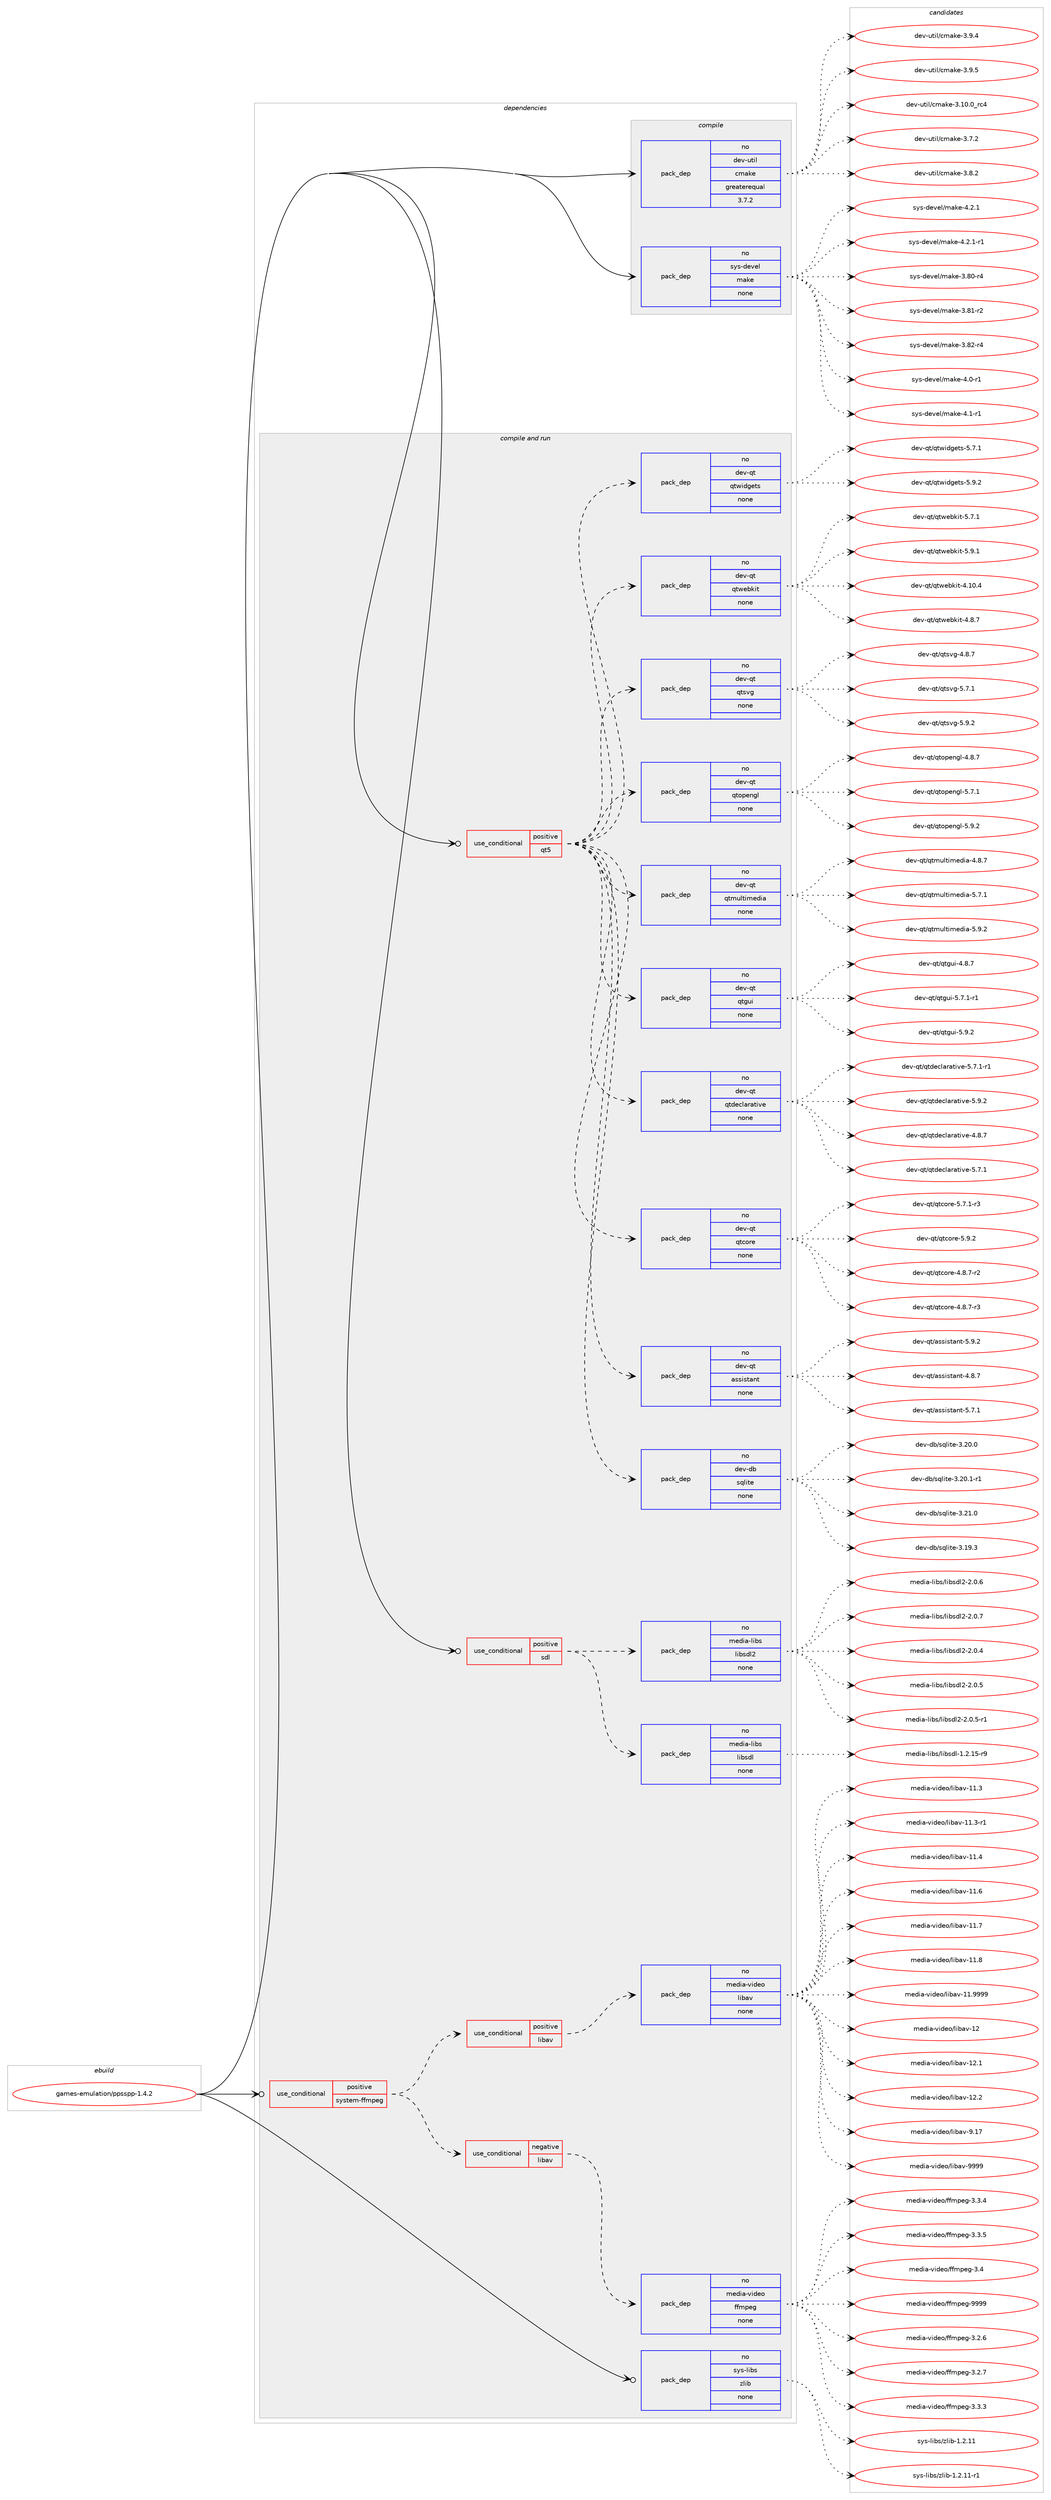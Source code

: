digraph prolog {

# *************
# Graph options
# *************

newrank=true;
concentrate=true;
compound=true;
graph [rankdir=LR,fontname=Helvetica,fontsize=10,ranksep=1.5];#, ranksep=2.5, nodesep=0.2];
edge  [arrowhead=vee];
node  [fontname=Helvetica,fontsize=10];

# **********
# The ebuild
# **********

subgraph cluster_leftcol {
color=gray;
rank=same;
label=<<i>ebuild</i>>;
id [label="games-emulation/ppsspp-1.4.2", color=red, width=4, href="../games-emulation/ppsspp-1.4.2.svg"];
}

# ****************
# The dependencies
# ****************

subgraph cluster_midcol {
color=gray;
label=<<i>dependencies</i>>;
subgraph cluster_compile {
fillcolor="#eeeeee";
style=filled;
label=<<i>compile</i>>;
subgraph pack212518 {
dependency297058 [label=<<TABLE BORDER="0" CELLBORDER="1" CELLSPACING="0" CELLPADDING="4" WIDTH="220"><TR><TD ROWSPAN="6" CELLPADDING="30">pack_dep</TD></TR><TR><TD WIDTH="110">no</TD></TR><TR><TD>dev-util</TD></TR><TR><TD>cmake</TD></TR><TR><TD>greaterequal</TD></TR><TR><TD>3.7.2</TD></TR></TABLE>>, shape=none, color=blue];
}
id:e -> dependency297058:w [weight=20,style="solid",arrowhead="vee"];
subgraph pack212519 {
dependency297059 [label=<<TABLE BORDER="0" CELLBORDER="1" CELLSPACING="0" CELLPADDING="4" WIDTH="220"><TR><TD ROWSPAN="6" CELLPADDING="30">pack_dep</TD></TR><TR><TD WIDTH="110">no</TD></TR><TR><TD>sys-devel</TD></TR><TR><TD>make</TD></TR><TR><TD>none</TD></TR><TR><TD></TD></TR></TABLE>>, shape=none, color=blue];
}
id:e -> dependency297059:w [weight=20,style="solid",arrowhead="vee"];
}
subgraph cluster_compileandrun {
fillcolor="#eeeeee";
style=filled;
label=<<i>compile and run</i>>;
subgraph cond80066 {
dependency297060 [label=<<TABLE BORDER="0" CELLBORDER="1" CELLSPACING="0" CELLPADDING="4"><TR><TD ROWSPAN="3" CELLPADDING="10">use_conditional</TD></TR><TR><TD>positive</TD></TR><TR><TD>qt5</TD></TR></TABLE>>, shape=none, color=red];
subgraph pack212520 {
dependency297061 [label=<<TABLE BORDER="0" CELLBORDER="1" CELLSPACING="0" CELLPADDING="4" WIDTH="220"><TR><TD ROWSPAN="6" CELLPADDING="30">pack_dep</TD></TR><TR><TD WIDTH="110">no</TD></TR><TR><TD>dev-db</TD></TR><TR><TD>sqlite</TD></TR><TR><TD>none</TD></TR><TR><TD></TD></TR></TABLE>>, shape=none, color=blue];
}
dependency297060:e -> dependency297061:w [weight=20,style="dashed",arrowhead="vee"];
subgraph pack212521 {
dependency297062 [label=<<TABLE BORDER="0" CELLBORDER="1" CELLSPACING="0" CELLPADDING="4" WIDTH="220"><TR><TD ROWSPAN="6" CELLPADDING="30">pack_dep</TD></TR><TR><TD WIDTH="110">no</TD></TR><TR><TD>dev-qt</TD></TR><TR><TD>assistant</TD></TR><TR><TD>none</TD></TR><TR><TD></TD></TR></TABLE>>, shape=none, color=blue];
}
dependency297060:e -> dependency297062:w [weight=20,style="dashed",arrowhead="vee"];
subgraph pack212522 {
dependency297063 [label=<<TABLE BORDER="0" CELLBORDER="1" CELLSPACING="0" CELLPADDING="4" WIDTH="220"><TR><TD ROWSPAN="6" CELLPADDING="30">pack_dep</TD></TR><TR><TD WIDTH="110">no</TD></TR><TR><TD>dev-qt</TD></TR><TR><TD>qtcore</TD></TR><TR><TD>none</TD></TR><TR><TD></TD></TR></TABLE>>, shape=none, color=blue];
}
dependency297060:e -> dependency297063:w [weight=20,style="dashed",arrowhead="vee"];
subgraph pack212523 {
dependency297064 [label=<<TABLE BORDER="0" CELLBORDER="1" CELLSPACING="0" CELLPADDING="4" WIDTH="220"><TR><TD ROWSPAN="6" CELLPADDING="30">pack_dep</TD></TR><TR><TD WIDTH="110">no</TD></TR><TR><TD>dev-qt</TD></TR><TR><TD>qtdeclarative</TD></TR><TR><TD>none</TD></TR><TR><TD></TD></TR></TABLE>>, shape=none, color=blue];
}
dependency297060:e -> dependency297064:w [weight=20,style="dashed",arrowhead="vee"];
subgraph pack212524 {
dependency297065 [label=<<TABLE BORDER="0" CELLBORDER="1" CELLSPACING="0" CELLPADDING="4" WIDTH="220"><TR><TD ROWSPAN="6" CELLPADDING="30">pack_dep</TD></TR><TR><TD WIDTH="110">no</TD></TR><TR><TD>dev-qt</TD></TR><TR><TD>qtgui</TD></TR><TR><TD>none</TD></TR><TR><TD></TD></TR></TABLE>>, shape=none, color=blue];
}
dependency297060:e -> dependency297065:w [weight=20,style="dashed",arrowhead="vee"];
subgraph pack212525 {
dependency297066 [label=<<TABLE BORDER="0" CELLBORDER="1" CELLSPACING="0" CELLPADDING="4" WIDTH="220"><TR><TD ROWSPAN="6" CELLPADDING="30">pack_dep</TD></TR><TR><TD WIDTH="110">no</TD></TR><TR><TD>dev-qt</TD></TR><TR><TD>qtmultimedia</TD></TR><TR><TD>none</TD></TR><TR><TD></TD></TR></TABLE>>, shape=none, color=blue];
}
dependency297060:e -> dependency297066:w [weight=20,style="dashed",arrowhead="vee"];
subgraph pack212526 {
dependency297067 [label=<<TABLE BORDER="0" CELLBORDER="1" CELLSPACING="0" CELLPADDING="4" WIDTH="220"><TR><TD ROWSPAN="6" CELLPADDING="30">pack_dep</TD></TR><TR><TD WIDTH="110">no</TD></TR><TR><TD>dev-qt</TD></TR><TR><TD>qtopengl</TD></TR><TR><TD>none</TD></TR><TR><TD></TD></TR></TABLE>>, shape=none, color=blue];
}
dependency297060:e -> dependency297067:w [weight=20,style="dashed",arrowhead="vee"];
subgraph pack212527 {
dependency297068 [label=<<TABLE BORDER="0" CELLBORDER="1" CELLSPACING="0" CELLPADDING="4" WIDTH="220"><TR><TD ROWSPAN="6" CELLPADDING="30">pack_dep</TD></TR><TR><TD WIDTH="110">no</TD></TR><TR><TD>dev-qt</TD></TR><TR><TD>qtsvg</TD></TR><TR><TD>none</TD></TR><TR><TD></TD></TR></TABLE>>, shape=none, color=blue];
}
dependency297060:e -> dependency297068:w [weight=20,style="dashed",arrowhead="vee"];
subgraph pack212528 {
dependency297069 [label=<<TABLE BORDER="0" CELLBORDER="1" CELLSPACING="0" CELLPADDING="4" WIDTH="220"><TR><TD ROWSPAN="6" CELLPADDING="30">pack_dep</TD></TR><TR><TD WIDTH="110">no</TD></TR><TR><TD>dev-qt</TD></TR><TR><TD>qtwebkit</TD></TR><TR><TD>none</TD></TR><TR><TD></TD></TR></TABLE>>, shape=none, color=blue];
}
dependency297060:e -> dependency297069:w [weight=20,style="dashed",arrowhead="vee"];
subgraph pack212529 {
dependency297070 [label=<<TABLE BORDER="0" CELLBORDER="1" CELLSPACING="0" CELLPADDING="4" WIDTH="220"><TR><TD ROWSPAN="6" CELLPADDING="30">pack_dep</TD></TR><TR><TD WIDTH="110">no</TD></TR><TR><TD>dev-qt</TD></TR><TR><TD>qtwidgets</TD></TR><TR><TD>none</TD></TR><TR><TD></TD></TR></TABLE>>, shape=none, color=blue];
}
dependency297060:e -> dependency297070:w [weight=20,style="dashed",arrowhead="vee"];
}
id:e -> dependency297060:w [weight=20,style="solid",arrowhead="odotvee"];
subgraph cond80067 {
dependency297071 [label=<<TABLE BORDER="0" CELLBORDER="1" CELLSPACING="0" CELLPADDING="4"><TR><TD ROWSPAN="3" CELLPADDING="10">use_conditional</TD></TR><TR><TD>positive</TD></TR><TR><TD>sdl</TD></TR></TABLE>>, shape=none, color=red];
subgraph pack212530 {
dependency297072 [label=<<TABLE BORDER="0" CELLBORDER="1" CELLSPACING="0" CELLPADDING="4" WIDTH="220"><TR><TD ROWSPAN="6" CELLPADDING="30">pack_dep</TD></TR><TR><TD WIDTH="110">no</TD></TR><TR><TD>media-libs</TD></TR><TR><TD>libsdl</TD></TR><TR><TD>none</TD></TR><TR><TD></TD></TR></TABLE>>, shape=none, color=blue];
}
dependency297071:e -> dependency297072:w [weight=20,style="dashed",arrowhead="vee"];
subgraph pack212531 {
dependency297073 [label=<<TABLE BORDER="0" CELLBORDER="1" CELLSPACING="0" CELLPADDING="4" WIDTH="220"><TR><TD ROWSPAN="6" CELLPADDING="30">pack_dep</TD></TR><TR><TD WIDTH="110">no</TD></TR><TR><TD>media-libs</TD></TR><TR><TD>libsdl2</TD></TR><TR><TD>none</TD></TR><TR><TD></TD></TR></TABLE>>, shape=none, color=blue];
}
dependency297071:e -> dependency297073:w [weight=20,style="dashed",arrowhead="vee"];
}
id:e -> dependency297071:w [weight=20,style="solid",arrowhead="odotvee"];
subgraph cond80068 {
dependency297074 [label=<<TABLE BORDER="0" CELLBORDER="1" CELLSPACING="0" CELLPADDING="4"><TR><TD ROWSPAN="3" CELLPADDING="10">use_conditional</TD></TR><TR><TD>positive</TD></TR><TR><TD>system-ffmpeg</TD></TR></TABLE>>, shape=none, color=red];
subgraph cond80069 {
dependency297075 [label=<<TABLE BORDER="0" CELLBORDER="1" CELLSPACING="0" CELLPADDING="4"><TR><TD ROWSPAN="3" CELLPADDING="10">use_conditional</TD></TR><TR><TD>negative</TD></TR><TR><TD>libav</TD></TR></TABLE>>, shape=none, color=red];
subgraph pack212532 {
dependency297076 [label=<<TABLE BORDER="0" CELLBORDER="1" CELLSPACING="0" CELLPADDING="4" WIDTH="220"><TR><TD ROWSPAN="6" CELLPADDING="30">pack_dep</TD></TR><TR><TD WIDTH="110">no</TD></TR><TR><TD>media-video</TD></TR><TR><TD>ffmpeg</TD></TR><TR><TD>none</TD></TR><TR><TD></TD></TR></TABLE>>, shape=none, color=blue];
}
dependency297075:e -> dependency297076:w [weight=20,style="dashed",arrowhead="vee"];
}
dependency297074:e -> dependency297075:w [weight=20,style="dashed",arrowhead="vee"];
subgraph cond80070 {
dependency297077 [label=<<TABLE BORDER="0" CELLBORDER="1" CELLSPACING="0" CELLPADDING="4"><TR><TD ROWSPAN="3" CELLPADDING="10">use_conditional</TD></TR><TR><TD>positive</TD></TR><TR><TD>libav</TD></TR></TABLE>>, shape=none, color=red];
subgraph pack212533 {
dependency297078 [label=<<TABLE BORDER="0" CELLBORDER="1" CELLSPACING="0" CELLPADDING="4" WIDTH="220"><TR><TD ROWSPAN="6" CELLPADDING="30">pack_dep</TD></TR><TR><TD WIDTH="110">no</TD></TR><TR><TD>media-video</TD></TR><TR><TD>libav</TD></TR><TR><TD>none</TD></TR><TR><TD></TD></TR></TABLE>>, shape=none, color=blue];
}
dependency297077:e -> dependency297078:w [weight=20,style="dashed",arrowhead="vee"];
}
dependency297074:e -> dependency297077:w [weight=20,style="dashed",arrowhead="vee"];
}
id:e -> dependency297074:w [weight=20,style="solid",arrowhead="odotvee"];
subgraph pack212534 {
dependency297079 [label=<<TABLE BORDER="0" CELLBORDER="1" CELLSPACING="0" CELLPADDING="4" WIDTH="220"><TR><TD ROWSPAN="6" CELLPADDING="30">pack_dep</TD></TR><TR><TD WIDTH="110">no</TD></TR><TR><TD>sys-libs</TD></TR><TR><TD>zlib</TD></TR><TR><TD>none</TD></TR><TR><TD></TD></TR></TABLE>>, shape=none, color=blue];
}
id:e -> dependency297079:w [weight=20,style="solid",arrowhead="odotvee"];
}
subgraph cluster_run {
fillcolor="#eeeeee";
style=filled;
label=<<i>run</i>>;
}
}

# **************
# The candidates
# **************

subgraph cluster_choices {
rank=same;
color=gray;
label=<<i>candidates</i>>;

subgraph choice212518 {
color=black;
nodesep=1;
choice1001011184511711610510847991099710710145514649484648951149952 [label="dev-util/cmake-3.10.0_rc4", color=red, width=4,href="../dev-util/cmake-3.10.0_rc4.svg"];
choice10010111845117116105108479910997107101455146554650 [label="dev-util/cmake-3.7.2", color=red, width=4,href="../dev-util/cmake-3.7.2.svg"];
choice10010111845117116105108479910997107101455146564650 [label="dev-util/cmake-3.8.2", color=red, width=4,href="../dev-util/cmake-3.8.2.svg"];
choice10010111845117116105108479910997107101455146574652 [label="dev-util/cmake-3.9.4", color=red, width=4,href="../dev-util/cmake-3.9.4.svg"];
choice10010111845117116105108479910997107101455146574653 [label="dev-util/cmake-3.9.5", color=red, width=4,href="../dev-util/cmake-3.9.5.svg"];
dependency297058:e -> choice1001011184511711610510847991099710710145514649484648951149952:w [style=dotted,weight="100"];
dependency297058:e -> choice10010111845117116105108479910997107101455146554650:w [style=dotted,weight="100"];
dependency297058:e -> choice10010111845117116105108479910997107101455146564650:w [style=dotted,weight="100"];
dependency297058:e -> choice10010111845117116105108479910997107101455146574652:w [style=dotted,weight="100"];
dependency297058:e -> choice10010111845117116105108479910997107101455146574653:w [style=dotted,weight="100"];
}
subgraph choice212519 {
color=black;
nodesep=1;
choice11512111545100101118101108471099710710145514656484511452 [label="sys-devel/make-3.80-r4", color=red, width=4,href="../sys-devel/make-3.80-r4.svg"];
choice11512111545100101118101108471099710710145514656494511450 [label="sys-devel/make-3.81-r2", color=red, width=4,href="../sys-devel/make-3.81-r2.svg"];
choice11512111545100101118101108471099710710145514656504511452 [label="sys-devel/make-3.82-r4", color=red, width=4,href="../sys-devel/make-3.82-r4.svg"];
choice115121115451001011181011084710997107101455246484511449 [label="sys-devel/make-4.0-r1", color=red, width=4,href="../sys-devel/make-4.0-r1.svg"];
choice115121115451001011181011084710997107101455246494511449 [label="sys-devel/make-4.1-r1", color=red, width=4,href="../sys-devel/make-4.1-r1.svg"];
choice115121115451001011181011084710997107101455246504649 [label="sys-devel/make-4.2.1", color=red, width=4,href="../sys-devel/make-4.2.1.svg"];
choice1151211154510010111810110847109971071014552465046494511449 [label="sys-devel/make-4.2.1-r1", color=red, width=4,href="../sys-devel/make-4.2.1-r1.svg"];
dependency297059:e -> choice11512111545100101118101108471099710710145514656484511452:w [style=dotted,weight="100"];
dependency297059:e -> choice11512111545100101118101108471099710710145514656494511450:w [style=dotted,weight="100"];
dependency297059:e -> choice11512111545100101118101108471099710710145514656504511452:w [style=dotted,weight="100"];
dependency297059:e -> choice115121115451001011181011084710997107101455246484511449:w [style=dotted,weight="100"];
dependency297059:e -> choice115121115451001011181011084710997107101455246494511449:w [style=dotted,weight="100"];
dependency297059:e -> choice115121115451001011181011084710997107101455246504649:w [style=dotted,weight="100"];
dependency297059:e -> choice1151211154510010111810110847109971071014552465046494511449:w [style=dotted,weight="100"];
}
subgraph choice212520 {
color=black;
nodesep=1;
choice10010111845100984711511310810511610145514649574651 [label="dev-db/sqlite-3.19.3", color=red, width=4,href="../dev-db/sqlite-3.19.3.svg"];
choice10010111845100984711511310810511610145514650484648 [label="dev-db/sqlite-3.20.0", color=red, width=4,href="../dev-db/sqlite-3.20.0.svg"];
choice100101118451009847115113108105116101455146504846494511449 [label="dev-db/sqlite-3.20.1-r1", color=red, width=4,href="../dev-db/sqlite-3.20.1-r1.svg"];
choice10010111845100984711511310810511610145514650494648 [label="dev-db/sqlite-3.21.0", color=red, width=4,href="../dev-db/sqlite-3.21.0.svg"];
dependency297061:e -> choice10010111845100984711511310810511610145514649574651:w [style=dotted,weight="100"];
dependency297061:e -> choice10010111845100984711511310810511610145514650484648:w [style=dotted,weight="100"];
dependency297061:e -> choice100101118451009847115113108105116101455146504846494511449:w [style=dotted,weight="100"];
dependency297061:e -> choice10010111845100984711511310810511610145514650494648:w [style=dotted,weight="100"];
}
subgraph choice212521 {
color=black;
nodesep=1;
choice10010111845113116479711511510511511697110116455246564655 [label="dev-qt/assistant-4.8.7", color=red, width=4,href="../dev-qt/assistant-4.8.7.svg"];
choice10010111845113116479711511510511511697110116455346554649 [label="dev-qt/assistant-5.7.1", color=red, width=4,href="../dev-qt/assistant-5.7.1.svg"];
choice10010111845113116479711511510511511697110116455346574650 [label="dev-qt/assistant-5.9.2", color=red, width=4,href="../dev-qt/assistant-5.9.2.svg"];
dependency297062:e -> choice10010111845113116479711511510511511697110116455246564655:w [style=dotted,weight="100"];
dependency297062:e -> choice10010111845113116479711511510511511697110116455346554649:w [style=dotted,weight="100"];
dependency297062:e -> choice10010111845113116479711511510511511697110116455346574650:w [style=dotted,weight="100"];
}
subgraph choice212522 {
color=black;
nodesep=1;
choice1001011184511311647113116991111141014552465646554511450 [label="dev-qt/qtcore-4.8.7-r2", color=red, width=4,href="../dev-qt/qtcore-4.8.7-r2.svg"];
choice1001011184511311647113116991111141014552465646554511451 [label="dev-qt/qtcore-4.8.7-r3", color=red, width=4,href="../dev-qt/qtcore-4.8.7-r3.svg"];
choice1001011184511311647113116991111141014553465546494511451 [label="dev-qt/qtcore-5.7.1-r3", color=red, width=4,href="../dev-qt/qtcore-5.7.1-r3.svg"];
choice100101118451131164711311699111114101455346574650 [label="dev-qt/qtcore-5.9.2", color=red, width=4,href="../dev-qt/qtcore-5.9.2.svg"];
dependency297063:e -> choice1001011184511311647113116991111141014552465646554511450:w [style=dotted,weight="100"];
dependency297063:e -> choice1001011184511311647113116991111141014552465646554511451:w [style=dotted,weight="100"];
dependency297063:e -> choice1001011184511311647113116991111141014553465546494511451:w [style=dotted,weight="100"];
dependency297063:e -> choice100101118451131164711311699111114101455346574650:w [style=dotted,weight="100"];
}
subgraph choice212523 {
color=black;
nodesep=1;
choice1001011184511311647113116100101991089711497116105118101455246564655 [label="dev-qt/qtdeclarative-4.8.7", color=red, width=4,href="../dev-qt/qtdeclarative-4.8.7.svg"];
choice1001011184511311647113116100101991089711497116105118101455346554649 [label="dev-qt/qtdeclarative-5.7.1", color=red, width=4,href="../dev-qt/qtdeclarative-5.7.1.svg"];
choice10010111845113116471131161001019910897114971161051181014553465546494511449 [label="dev-qt/qtdeclarative-5.7.1-r1", color=red, width=4,href="../dev-qt/qtdeclarative-5.7.1-r1.svg"];
choice1001011184511311647113116100101991089711497116105118101455346574650 [label="dev-qt/qtdeclarative-5.9.2", color=red, width=4,href="../dev-qt/qtdeclarative-5.9.2.svg"];
dependency297064:e -> choice1001011184511311647113116100101991089711497116105118101455246564655:w [style=dotted,weight="100"];
dependency297064:e -> choice1001011184511311647113116100101991089711497116105118101455346554649:w [style=dotted,weight="100"];
dependency297064:e -> choice10010111845113116471131161001019910897114971161051181014553465546494511449:w [style=dotted,weight="100"];
dependency297064:e -> choice1001011184511311647113116100101991089711497116105118101455346574650:w [style=dotted,weight="100"];
}
subgraph choice212524 {
color=black;
nodesep=1;
choice1001011184511311647113116103117105455246564655 [label="dev-qt/qtgui-4.8.7", color=red, width=4,href="../dev-qt/qtgui-4.8.7.svg"];
choice10010111845113116471131161031171054553465546494511449 [label="dev-qt/qtgui-5.7.1-r1", color=red, width=4,href="../dev-qt/qtgui-5.7.1-r1.svg"];
choice1001011184511311647113116103117105455346574650 [label="dev-qt/qtgui-5.9.2", color=red, width=4,href="../dev-qt/qtgui-5.9.2.svg"];
dependency297065:e -> choice1001011184511311647113116103117105455246564655:w [style=dotted,weight="100"];
dependency297065:e -> choice10010111845113116471131161031171054553465546494511449:w [style=dotted,weight="100"];
dependency297065:e -> choice1001011184511311647113116103117105455346574650:w [style=dotted,weight="100"];
}
subgraph choice212525 {
color=black;
nodesep=1;
choice100101118451131164711311610911710811610510910110010597455246564655 [label="dev-qt/qtmultimedia-4.8.7", color=red, width=4,href="../dev-qt/qtmultimedia-4.8.7.svg"];
choice100101118451131164711311610911710811610510910110010597455346554649 [label="dev-qt/qtmultimedia-5.7.1", color=red, width=4,href="../dev-qt/qtmultimedia-5.7.1.svg"];
choice100101118451131164711311610911710811610510910110010597455346574650 [label="dev-qt/qtmultimedia-5.9.2", color=red, width=4,href="../dev-qt/qtmultimedia-5.9.2.svg"];
dependency297066:e -> choice100101118451131164711311610911710811610510910110010597455246564655:w [style=dotted,weight="100"];
dependency297066:e -> choice100101118451131164711311610911710811610510910110010597455346554649:w [style=dotted,weight="100"];
dependency297066:e -> choice100101118451131164711311610911710811610510910110010597455346574650:w [style=dotted,weight="100"];
}
subgraph choice212526 {
color=black;
nodesep=1;
choice1001011184511311647113116111112101110103108455246564655 [label="dev-qt/qtopengl-4.8.7", color=red, width=4,href="../dev-qt/qtopengl-4.8.7.svg"];
choice1001011184511311647113116111112101110103108455346554649 [label="dev-qt/qtopengl-5.7.1", color=red, width=4,href="../dev-qt/qtopengl-5.7.1.svg"];
choice1001011184511311647113116111112101110103108455346574650 [label="dev-qt/qtopengl-5.9.2", color=red, width=4,href="../dev-qt/qtopengl-5.9.2.svg"];
dependency297067:e -> choice1001011184511311647113116111112101110103108455246564655:w [style=dotted,weight="100"];
dependency297067:e -> choice1001011184511311647113116111112101110103108455346554649:w [style=dotted,weight="100"];
dependency297067:e -> choice1001011184511311647113116111112101110103108455346574650:w [style=dotted,weight="100"];
}
subgraph choice212527 {
color=black;
nodesep=1;
choice1001011184511311647113116115118103455246564655 [label="dev-qt/qtsvg-4.8.7", color=red, width=4,href="../dev-qt/qtsvg-4.8.7.svg"];
choice1001011184511311647113116115118103455346554649 [label="dev-qt/qtsvg-5.7.1", color=red, width=4,href="../dev-qt/qtsvg-5.7.1.svg"];
choice1001011184511311647113116115118103455346574650 [label="dev-qt/qtsvg-5.9.2", color=red, width=4,href="../dev-qt/qtsvg-5.9.2.svg"];
dependency297068:e -> choice1001011184511311647113116115118103455246564655:w [style=dotted,weight="100"];
dependency297068:e -> choice1001011184511311647113116115118103455346554649:w [style=dotted,weight="100"];
dependency297068:e -> choice1001011184511311647113116115118103455346574650:w [style=dotted,weight="100"];
}
subgraph choice212528 {
color=black;
nodesep=1;
choice10010111845113116471131161191019810710511645524649484652 [label="dev-qt/qtwebkit-4.10.4", color=red, width=4,href="../dev-qt/qtwebkit-4.10.4.svg"];
choice100101118451131164711311611910198107105116455246564655 [label="dev-qt/qtwebkit-4.8.7", color=red, width=4,href="../dev-qt/qtwebkit-4.8.7.svg"];
choice100101118451131164711311611910198107105116455346554649 [label="dev-qt/qtwebkit-5.7.1", color=red, width=4,href="../dev-qt/qtwebkit-5.7.1.svg"];
choice100101118451131164711311611910198107105116455346574649 [label="dev-qt/qtwebkit-5.9.1", color=red, width=4,href="../dev-qt/qtwebkit-5.9.1.svg"];
dependency297069:e -> choice10010111845113116471131161191019810710511645524649484652:w [style=dotted,weight="100"];
dependency297069:e -> choice100101118451131164711311611910198107105116455246564655:w [style=dotted,weight="100"];
dependency297069:e -> choice100101118451131164711311611910198107105116455346554649:w [style=dotted,weight="100"];
dependency297069:e -> choice100101118451131164711311611910198107105116455346574649:w [style=dotted,weight="100"];
}
subgraph choice212529 {
color=black;
nodesep=1;
choice1001011184511311647113116119105100103101116115455346554649 [label="dev-qt/qtwidgets-5.7.1", color=red, width=4,href="../dev-qt/qtwidgets-5.7.1.svg"];
choice1001011184511311647113116119105100103101116115455346574650 [label="dev-qt/qtwidgets-5.9.2", color=red, width=4,href="../dev-qt/qtwidgets-5.9.2.svg"];
dependency297070:e -> choice1001011184511311647113116119105100103101116115455346554649:w [style=dotted,weight="100"];
dependency297070:e -> choice1001011184511311647113116119105100103101116115455346574650:w [style=dotted,weight="100"];
}
subgraph choice212530 {
color=black;
nodesep=1;
choice1091011001059745108105981154710810598115100108454946504649534511457 [label="media-libs/libsdl-1.2.15-r9", color=red, width=4,href="../media-libs/libsdl-1.2.15-r9.svg"];
dependency297072:e -> choice1091011001059745108105981154710810598115100108454946504649534511457:w [style=dotted,weight="100"];
}
subgraph choice212531 {
color=black;
nodesep=1;
choice109101100105974510810598115471081059811510010850455046484652 [label="media-libs/libsdl2-2.0.4", color=red, width=4,href="../media-libs/libsdl2-2.0.4.svg"];
choice109101100105974510810598115471081059811510010850455046484653 [label="media-libs/libsdl2-2.0.5", color=red, width=4,href="../media-libs/libsdl2-2.0.5.svg"];
choice1091011001059745108105981154710810598115100108504550464846534511449 [label="media-libs/libsdl2-2.0.5-r1", color=red, width=4,href="../media-libs/libsdl2-2.0.5-r1.svg"];
choice109101100105974510810598115471081059811510010850455046484654 [label="media-libs/libsdl2-2.0.6", color=red, width=4,href="../media-libs/libsdl2-2.0.6.svg"];
choice109101100105974510810598115471081059811510010850455046484655 [label="media-libs/libsdl2-2.0.7", color=red, width=4,href="../media-libs/libsdl2-2.0.7.svg"];
dependency297073:e -> choice109101100105974510810598115471081059811510010850455046484652:w [style=dotted,weight="100"];
dependency297073:e -> choice109101100105974510810598115471081059811510010850455046484653:w [style=dotted,weight="100"];
dependency297073:e -> choice1091011001059745108105981154710810598115100108504550464846534511449:w [style=dotted,weight="100"];
dependency297073:e -> choice109101100105974510810598115471081059811510010850455046484654:w [style=dotted,weight="100"];
dependency297073:e -> choice109101100105974510810598115471081059811510010850455046484655:w [style=dotted,weight="100"];
}
subgraph choice212532 {
color=black;
nodesep=1;
choice109101100105974511810510010111147102102109112101103455146504654 [label="media-video/ffmpeg-3.2.6", color=red, width=4,href="../media-video/ffmpeg-3.2.6.svg"];
choice109101100105974511810510010111147102102109112101103455146504655 [label="media-video/ffmpeg-3.2.7", color=red, width=4,href="../media-video/ffmpeg-3.2.7.svg"];
choice109101100105974511810510010111147102102109112101103455146514651 [label="media-video/ffmpeg-3.3.3", color=red, width=4,href="../media-video/ffmpeg-3.3.3.svg"];
choice109101100105974511810510010111147102102109112101103455146514652 [label="media-video/ffmpeg-3.3.4", color=red, width=4,href="../media-video/ffmpeg-3.3.4.svg"];
choice109101100105974511810510010111147102102109112101103455146514653 [label="media-video/ffmpeg-3.3.5", color=red, width=4,href="../media-video/ffmpeg-3.3.5.svg"];
choice10910110010597451181051001011114710210210911210110345514652 [label="media-video/ffmpeg-3.4", color=red, width=4,href="../media-video/ffmpeg-3.4.svg"];
choice1091011001059745118105100101111471021021091121011034557575757 [label="media-video/ffmpeg-9999", color=red, width=4,href="../media-video/ffmpeg-9999.svg"];
dependency297076:e -> choice109101100105974511810510010111147102102109112101103455146504654:w [style=dotted,weight="100"];
dependency297076:e -> choice109101100105974511810510010111147102102109112101103455146504655:w [style=dotted,weight="100"];
dependency297076:e -> choice109101100105974511810510010111147102102109112101103455146514651:w [style=dotted,weight="100"];
dependency297076:e -> choice109101100105974511810510010111147102102109112101103455146514652:w [style=dotted,weight="100"];
dependency297076:e -> choice109101100105974511810510010111147102102109112101103455146514653:w [style=dotted,weight="100"];
dependency297076:e -> choice10910110010597451181051001011114710210210911210110345514652:w [style=dotted,weight="100"];
dependency297076:e -> choice1091011001059745118105100101111471021021091121011034557575757:w [style=dotted,weight="100"];
}
subgraph choice212533 {
color=black;
nodesep=1;
choice10910110010597451181051001011114710810598971184549494651 [label="media-video/libav-11.3", color=red, width=4,href="../media-video/libav-11.3.svg"];
choice109101100105974511810510010111147108105989711845494946514511449 [label="media-video/libav-11.3-r1", color=red, width=4,href="../media-video/libav-11.3-r1.svg"];
choice10910110010597451181051001011114710810598971184549494652 [label="media-video/libav-11.4", color=red, width=4,href="../media-video/libav-11.4.svg"];
choice10910110010597451181051001011114710810598971184549494654 [label="media-video/libav-11.6", color=red, width=4,href="../media-video/libav-11.6.svg"];
choice10910110010597451181051001011114710810598971184549494655 [label="media-video/libav-11.7", color=red, width=4,href="../media-video/libav-11.7.svg"];
choice10910110010597451181051001011114710810598971184549494656 [label="media-video/libav-11.8", color=red, width=4,href="../media-video/libav-11.8.svg"];
choice10910110010597451181051001011114710810598971184549494657575757 [label="media-video/libav-11.9999", color=red, width=4,href="../media-video/libav-11.9999.svg"];
choice1091011001059745118105100101111471081059897118454950 [label="media-video/libav-12", color=red, width=4,href="../media-video/libav-12.svg"];
choice10910110010597451181051001011114710810598971184549504649 [label="media-video/libav-12.1", color=red, width=4,href="../media-video/libav-12.1.svg"];
choice10910110010597451181051001011114710810598971184549504650 [label="media-video/libav-12.2", color=red, width=4,href="../media-video/libav-12.2.svg"];
choice10910110010597451181051001011114710810598971184557464955 [label="media-video/libav-9.17", color=red, width=4,href="../media-video/libav-9.17.svg"];
choice10910110010597451181051001011114710810598971184557575757 [label="media-video/libav-9999", color=red, width=4,href="../media-video/libav-9999.svg"];
dependency297078:e -> choice10910110010597451181051001011114710810598971184549494651:w [style=dotted,weight="100"];
dependency297078:e -> choice109101100105974511810510010111147108105989711845494946514511449:w [style=dotted,weight="100"];
dependency297078:e -> choice10910110010597451181051001011114710810598971184549494652:w [style=dotted,weight="100"];
dependency297078:e -> choice10910110010597451181051001011114710810598971184549494654:w [style=dotted,weight="100"];
dependency297078:e -> choice10910110010597451181051001011114710810598971184549494655:w [style=dotted,weight="100"];
dependency297078:e -> choice10910110010597451181051001011114710810598971184549494656:w [style=dotted,weight="100"];
dependency297078:e -> choice10910110010597451181051001011114710810598971184549494657575757:w [style=dotted,weight="100"];
dependency297078:e -> choice1091011001059745118105100101111471081059897118454950:w [style=dotted,weight="100"];
dependency297078:e -> choice10910110010597451181051001011114710810598971184549504649:w [style=dotted,weight="100"];
dependency297078:e -> choice10910110010597451181051001011114710810598971184549504650:w [style=dotted,weight="100"];
dependency297078:e -> choice10910110010597451181051001011114710810598971184557464955:w [style=dotted,weight="100"];
dependency297078:e -> choice10910110010597451181051001011114710810598971184557575757:w [style=dotted,weight="100"];
}
subgraph choice212534 {
color=black;
nodesep=1;
choice1151211154510810598115471221081059845494650464949 [label="sys-libs/zlib-1.2.11", color=red, width=4,href="../sys-libs/zlib-1.2.11.svg"];
choice11512111545108105981154712210810598454946504649494511449 [label="sys-libs/zlib-1.2.11-r1", color=red, width=4,href="../sys-libs/zlib-1.2.11-r1.svg"];
dependency297079:e -> choice1151211154510810598115471221081059845494650464949:w [style=dotted,weight="100"];
dependency297079:e -> choice11512111545108105981154712210810598454946504649494511449:w [style=dotted,weight="100"];
}
}

}
